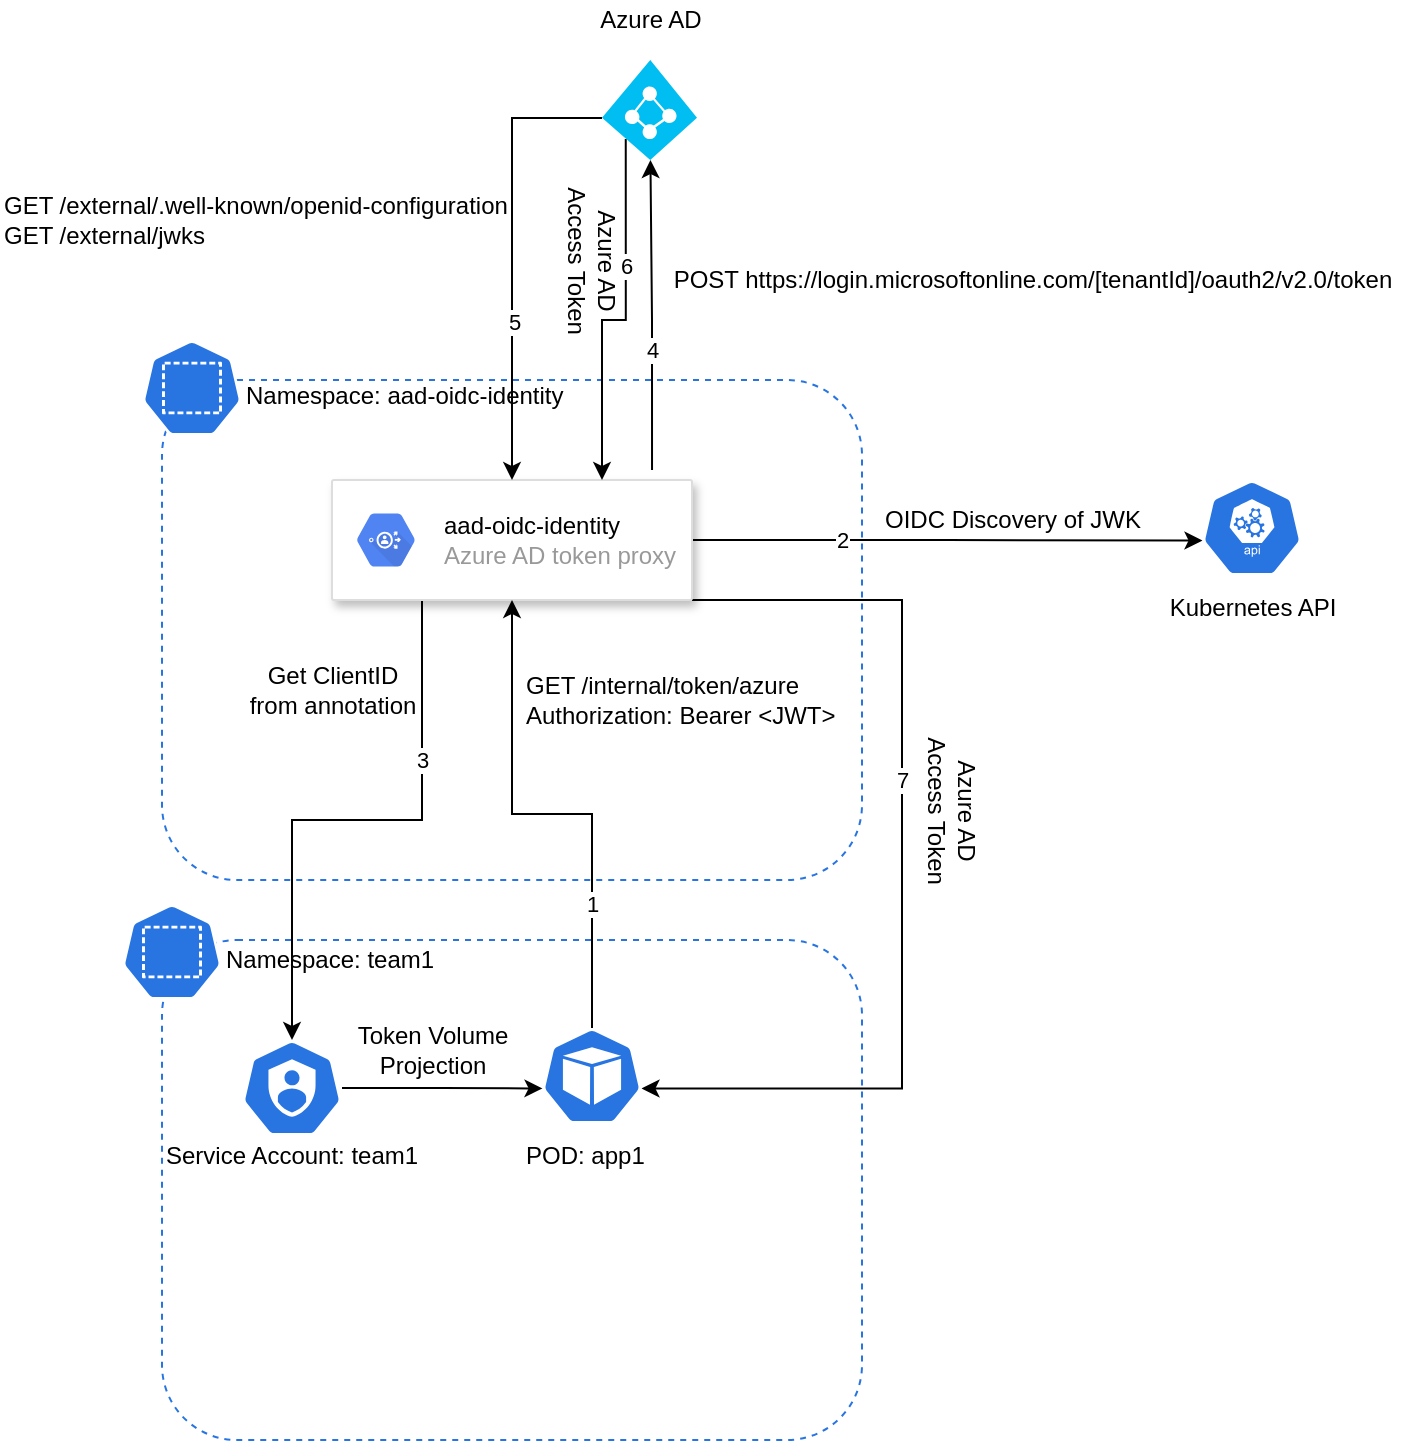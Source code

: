 <mxfile version="16.0.2" type="device"><diagram id="mFV_LmD5iC9n0PW2FUKd" name="Page-1"><mxGraphModel dx="2214" dy="1193" grid="1" gridSize="10" guides="1" tooltips="1" connect="1" arrows="1" fold="1" page="1" pageScale="1" pageWidth="850" pageHeight="1100" math="0" shadow="0"><root><mxCell id="0"/><mxCell id="1" parent="0"/><mxCell id="Wga3cwWEaYhXbd0AODQa-11" value="" style="rounded=1;whiteSpace=wrap;html=1;fillColor=none;dashed=1;strokeColor=#2875E2;" parent="1" vertex="1"><mxGeometry x="200" y="240" width="350" height="250" as="geometry"/></mxCell><mxCell id="Wga3cwWEaYhXbd0AODQa-6" value="" style="rounded=1;whiteSpace=wrap;html=1;fillColor=none;dashed=1;strokeColor=#2875E2;" parent="1" vertex="1"><mxGeometry x="200" y="520" width="350" height="250" as="geometry"/></mxCell><mxCell id="Wga3cwWEaYhXbd0AODQa-23" value="" style="edgeStyle=orthogonalEdgeStyle;rounded=0;orthogonalLoop=1;jettySize=auto;html=1;entryX=0.005;entryY=0.63;entryDx=0;entryDy=0;entryPerimeter=0;" parent="1" source="Wga3cwWEaYhXbd0AODQa-1" target="Wga3cwWEaYhXbd0AODQa-20" edge="1"><mxGeometry relative="1" as="geometry"><mxPoint x="575" y="320" as="targetPoint"/></mxGeometry></mxCell><mxCell id="Wga3cwWEaYhXbd0AODQa-29" style="edgeStyle=orthogonalEdgeStyle;rounded=0;orthogonalLoop=1;jettySize=auto;html=1;exitX=0.25;exitY=1;exitDx=0;exitDy=0;" parent="1" source="Wga3cwWEaYhXbd0AODQa-1" target="Wga3cwWEaYhXbd0AODQa-4" edge="1"><mxGeometry relative="1" as="geometry"/></mxCell><mxCell id="Wga3cwWEaYhXbd0AODQa-32" value="3" style="edgeLabel;html=1;align=center;verticalAlign=middle;resizable=0;points=[];" parent="Wga3cwWEaYhXbd0AODQa-29" vertex="1" connectable="0"><mxGeometry x="-0.228" y="2" relative="1" as="geometry"><mxPoint y="-32" as="offset"/></mxGeometry></mxCell><mxCell id="Wga3cwWEaYhXbd0AODQa-41" style="edgeStyle=orthogonalEdgeStyle;rounded=0;orthogonalLoop=1;jettySize=auto;html=1;exitX=1;exitY=1;exitDx=0;exitDy=0;entryX=0.995;entryY=0.63;entryDx=0;entryDy=0;entryPerimeter=0;" parent="1" source="Wga3cwWEaYhXbd0AODQa-1" target="Wga3cwWEaYhXbd0AODQa-3" edge="1"><mxGeometry relative="1" as="geometry"><Array as="points"><mxPoint x="570" y="350"/><mxPoint x="570" y="594"/></Array></mxGeometry></mxCell><mxCell id="Wga3cwWEaYhXbd0AODQa-42" value="7" style="edgeLabel;html=1;align=center;verticalAlign=middle;resizable=0;points=[];" parent="Wga3cwWEaYhXbd0AODQa-41" vertex="1" connectable="0"><mxGeometry x="-0.187" relative="1" as="geometry"><mxPoint as="offset"/></mxGeometry></mxCell><mxCell id="Wga3cwWEaYhXbd0AODQa-1" value="" style="strokeColor=#dddddd;shadow=1;strokeWidth=1;rounded=1;absoluteArcSize=1;arcSize=2;" parent="1" vertex="1"><mxGeometry x="285" y="290" width="180" height="60" as="geometry"/></mxCell><mxCell id="Wga3cwWEaYhXbd0AODQa-2" value="&lt;font color=&quot;#000000&quot;&gt;aad-oidc-identity&lt;/font&gt;&lt;br&gt;Azure AD token proxy" style="sketch=0;dashed=0;connectable=0;html=1;fillColor=#5184F3;strokeColor=none;shape=mxgraph.gcp2.hexIcon;prIcon=identity_aware_proxy;part=1;labelPosition=right;verticalLabelPosition=middle;align=left;verticalAlign=middle;spacingLeft=5;fontColor=#999999;fontSize=12;" parent="Wga3cwWEaYhXbd0AODQa-1" vertex="1"><mxGeometry y="0.5" width="44" height="39" relative="1" as="geometry"><mxPoint x="5" y="-19.5" as="offset"/></mxGeometry></mxCell><mxCell id="Wga3cwWEaYhXbd0AODQa-14" value="" style="edgeStyle=orthogonalEdgeStyle;rounded=0;orthogonalLoop=1;jettySize=auto;html=1;" parent="1" source="Wga3cwWEaYhXbd0AODQa-3" target="Wga3cwWEaYhXbd0AODQa-1" edge="1"><mxGeometry relative="1" as="geometry"><mxPoint x="670" y="580" as="targetPoint"/></mxGeometry></mxCell><mxCell id="Wga3cwWEaYhXbd0AODQa-31" value="1" style="edgeLabel;html=1;align=center;verticalAlign=middle;resizable=0;points=[];" parent="Wga3cwWEaYhXbd0AODQa-14" vertex="1" connectable="0"><mxGeometry x="-0.134" y="1" relative="1" as="geometry"><mxPoint x="3" y="44" as="offset"/></mxGeometry></mxCell><mxCell id="Wga3cwWEaYhXbd0AODQa-3" value="" style="sketch=0;html=1;dashed=0;whitespace=wrap;fillColor=#2875E2;strokeColor=#ffffff;points=[[0.005,0.63,0],[0.1,0.2,0],[0.9,0.2,0],[0.5,0,0],[0.995,0.63,0],[0.72,0.99,0],[0.5,1,0],[0.28,0.99,0]];shape=mxgraph.kubernetes.icon;prIcon=pod" parent="1" vertex="1"><mxGeometry x="390" y="564" width="50" height="48" as="geometry"/></mxCell><mxCell id="Wga3cwWEaYhXbd0AODQa-10" value="" style="edgeStyle=orthogonalEdgeStyle;rounded=0;orthogonalLoop=1;jettySize=auto;html=1;entryX=0.005;entryY=0.63;entryDx=0;entryDy=0;entryPerimeter=0;" parent="1" source="Wga3cwWEaYhXbd0AODQa-4" target="Wga3cwWEaYhXbd0AODQa-3" edge="1"><mxGeometry relative="1" as="geometry"/></mxCell><mxCell id="Wga3cwWEaYhXbd0AODQa-4" value="" style="sketch=0;html=1;dashed=0;whitespace=wrap;fillColor=#2875E2;strokeColor=#ffffff;points=[[0.005,0.63,0],[0.1,0.2,0],[0.9,0.2,0],[0.5,0,0],[0.995,0.63,0],[0.72,0.99,0],[0.5,1,0],[0.28,0.99,0]];shape=mxgraph.kubernetes.icon;prIcon=sa" parent="1" vertex="1"><mxGeometry x="240" y="570" width="50" height="48" as="geometry"/></mxCell><mxCell id="Wga3cwWEaYhXbd0AODQa-5" value="" style="sketch=0;html=1;dashed=0;whitespace=wrap;fillColor=#2875E2;strokeColor=#ffffff;points=[[0.005,0.63,0],[0.1,0.2,0],[0.9,0.2,0],[0.5,0,0],[0.995,0.63,0],[0.72,0.99,0],[0.5,1,0],[0.28,0.99,0]];shape=mxgraph.kubernetes.icon;prIcon=ns" parent="1" vertex="1"><mxGeometry x="180" y="502" width="50" height="48" as="geometry"/></mxCell><mxCell id="Wga3cwWEaYhXbd0AODQa-7" value="Namespace: team1" style="text;html=1;strokeColor=none;fillColor=none;align=left;verticalAlign=middle;whiteSpace=wrap;rounded=0;dashed=1;" parent="1" vertex="1"><mxGeometry x="230" y="510" width="110" height="40" as="geometry"/></mxCell><mxCell id="Wga3cwWEaYhXbd0AODQa-8" value="Service Account: team1" style="text;html=1;strokeColor=none;fillColor=none;align=left;verticalAlign=middle;whiteSpace=wrap;rounded=0;dashed=1;" parent="1" vertex="1"><mxGeometry x="200" y="608" width="130" height="40" as="geometry"/></mxCell><mxCell id="Wga3cwWEaYhXbd0AODQa-9" value="POD: app1" style="text;html=1;strokeColor=none;fillColor=none;align=left;verticalAlign=middle;whiteSpace=wrap;rounded=0;dashed=1;" parent="1" vertex="1"><mxGeometry x="380" y="608" width="70" height="40" as="geometry"/></mxCell><mxCell id="Wga3cwWEaYhXbd0AODQa-12" value="" style="sketch=0;html=1;dashed=0;whitespace=wrap;fillColor=#2875E2;strokeColor=#ffffff;points=[[0.005,0.63,0],[0.1,0.2,0],[0.9,0.2,0],[0.5,0,0],[0.995,0.63,0],[0.72,0.99,0],[0.5,1,0],[0.28,0.99,0]];shape=mxgraph.kubernetes.icon;prIcon=ns" parent="1" vertex="1"><mxGeometry x="190" y="220" width="50" height="48" as="geometry"/></mxCell><mxCell id="Wga3cwWEaYhXbd0AODQa-13" value="Namespace: aad-oidc-identity" style="text;html=1;strokeColor=none;fillColor=none;align=left;verticalAlign=middle;whiteSpace=wrap;rounded=0;dashed=1;" parent="1" vertex="1"><mxGeometry x="240" y="228" width="170" height="40" as="geometry"/></mxCell><mxCell id="Wga3cwWEaYhXbd0AODQa-15" value="GET /internal/token/azure&lt;br&gt;Authorization: Bearer &amp;lt;JWT&amp;gt;" style="text;html=1;align=left;verticalAlign=middle;resizable=0;points=[];autosize=1;strokeColor=none;fillColor=none;" parent="1" vertex="1"><mxGeometry x="380" y="385" width="170" height="30" as="geometry"/></mxCell><mxCell id="Wga3cwWEaYhXbd0AODQa-16" value="&lt;div&gt;Token Volume&lt;/div&gt;&lt;div&gt;Projection&lt;/div&gt;" style="text;html=1;align=center;verticalAlign=middle;resizable=0;points=[];autosize=1;strokeColor=none;fillColor=none;" parent="1" vertex="1"><mxGeometry x="290" y="560" width="90" height="30" as="geometry"/></mxCell><mxCell id="Wga3cwWEaYhXbd0AODQa-20" value="" style="sketch=0;html=1;dashed=0;whitespace=wrap;fillColor=#2875E2;strokeColor=#ffffff;points=[[0.005,0.63,0],[0.1,0.2,0],[0.9,0.2,0],[0.5,0,0],[0.995,0.63,0],[0.72,0.99,0],[0.5,1,0],[0.28,0.99,0]];shape=mxgraph.kubernetes.icon;prIcon=api" parent="1" vertex="1"><mxGeometry x="720" y="290" width="50" height="48" as="geometry"/></mxCell><mxCell id="Wga3cwWEaYhXbd0AODQa-21" value="Kubernetes API" style="text;html=1;align=center;verticalAlign=middle;resizable=0;points=[];autosize=1;strokeColor=none;fillColor=none;" parent="1" vertex="1"><mxGeometry x="695" y="344" width="100" height="20" as="geometry"/></mxCell><mxCell id="Wga3cwWEaYhXbd0AODQa-24" value="OIDC Discovery of JWK" style="text;html=1;align=center;verticalAlign=middle;resizable=0;points=[];autosize=1;strokeColor=none;fillColor=none;" parent="1" vertex="1"><mxGeometry x="555" y="300" width="140" height="20" as="geometry"/></mxCell><mxCell id="Wga3cwWEaYhXbd0AODQa-27" value="" style="edgeStyle=orthogonalEdgeStyle;rounded=0;orthogonalLoop=1;jettySize=auto;html=1;entryX=0.51;entryY=1;entryDx=0;entryDy=0;entryPerimeter=0;exitX=0.889;exitY=-0.083;exitDx=0;exitDy=0;exitPerimeter=0;" parent="1" source="Wga3cwWEaYhXbd0AODQa-1" target="Wga3cwWEaYhXbd0AODQa-25" edge="1"><mxGeometry relative="1" as="geometry"><mxPoint x="510" y="170" as="sourcePoint"/></mxGeometry></mxCell><mxCell id="Wga3cwWEaYhXbd0AODQa-33" value="2" style="edgeLabel;html=1;align=center;verticalAlign=middle;resizable=0;points=[];" parent="Wga3cwWEaYhXbd0AODQa-27" vertex="1" connectable="0"><mxGeometry x="-0.166" y="-2" relative="1" as="geometry"><mxPoint x="93" y="100" as="offset"/></mxGeometry></mxCell><mxCell id="Wga3cwWEaYhXbd0AODQa-36" value="4" style="edgeLabel;html=1;align=center;verticalAlign=middle;resizable=0;points=[];" parent="Wga3cwWEaYhXbd0AODQa-27" vertex="1" connectable="0"><mxGeometry x="-0.228" relative="1" as="geometry"><mxPoint as="offset"/></mxGeometry></mxCell><mxCell id="Wga3cwWEaYhXbd0AODQa-34" style="edgeStyle=orthogonalEdgeStyle;rounded=0;orthogonalLoop=1;jettySize=auto;html=1;exitX=0;exitY=0.58;exitDx=0;exitDy=0;exitPerimeter=0;" parent="1" source="Wga3cwWEaYhXbd0AODQa-25" target="Wga3cwWEaYhXbd0AODQa-1" edge="1"><mxGeometry relative="1" as="geometry"/></mxCell><mxCell id="Wga3cwWEaYhXbd0AODQa-37" value="5" style="edgeLabel;html=1;align=center;verticalAlign=middle;resizable=0;points=[];" parent="Wga3cwWEaYhXbd0AODQa-34" vertex="1" connectable="0"><mxGeometry x="0.298" y="1" relative="1" as="geometry"><mxPoint as="offset"/></mxGeometry></mxCell><mxCell id="Wga3cwWEaYhXbd0AODQa-38" style="edgeStyle=orthogonalEdgeStyle;rounded=0;orthogonalLoop=1;jettySize=auto;html=1;exitX=0.25;exitY=0.79;exitDx=0;exitDy=0;exitPerimeter=0;entryX=0.75;entryY=0;entryDx=0;entryDy=0;" parent="1" source="Wga3cwWEaYhXbd0AODQa-25" target="Wga3cwWEaYhXbd0AODQa-1" edge="1"><mxGeometry relative="1" as="geometry"/></mxCell><mxCell id="Wga3cwWEaYhXbd0AODQa-39" value="6" style="edgeLabel;html=1;align=center;verticalAlign=middle;resizable=0;points=[];" parent="Wga3cwWEaYhXbd0AODQa-38" vertex="1" connectable="0"><mxGeometry x="-0.311" relative="1" as="geometry"><mxPoint as="offset"/></mxGeometry></mxCell><mxCell id="Wga3cwWEaYhXbd0AODQa-25" value="" style="verticalLabelPosition=bottom;html=1;verticalAlign=top;align=center;strokeColor=none;fillColor=#00BEF2;shape=mxgraph.azure.azure_active_directory;dashed=1;" parent="1" vertex="1"><mxGeometry x="420" y="80" width="47.5" height="50" as="geometry"/></mxCell><mxCell id="Wga3cwWEaYhXbd0AODQa-26" value="Azure AD" style="text;html=1;align=center;verticalAlign=middle;resizable=0;points=[];autosize=1;strokeColor=none;fillColor=none;" parent="1" vertex="1"><mxGeometry x="408.75" y="50" width="70" height="20" as="geometry"/></mxCell><mxCell id="Wga3cwWEaYhXbd0AODQa-28" value="POST https://login.microsoftonline.com/[tenantId]/oauth2/v2.0/token" style="text;html=1;align=center;verticalAlign=middle;resizable=0;points=[];autosize=1;strokeColor=none;fillColor=none;" parent="1" vertex="1"><mxGeometry x="450" y="180" width="370" height="20" as="geometry"/></mxCell><mxCell id="Wga3cwWEaYhXbd0AODQa-30" value="Get ClientID&lt;br&gt;from annotation" style="text;html=1;align=center;verticalAlign=middle;resizable=0;points=[];autosize=1;strokeColor=none;fillColor=none;" parent="1" vertex="1"><mxGeometry x="235" y="380" width="100" height="30" as="geometry"/></mxCell><mxCell id="Wga3cwWEaYhXbd0AODQa-35" value="GET /external/.well-known/openid-configuration&lt;br&gt;GET /external/jwks" style="text;html=1;align=left;verticalAlign=middle;resizable=0;points=[];autosize=1;strokeColor=none;fillColor=none;" parent="1" vertex="1"><mxGeometry x="119" y="145" width="270" height="30" as="geometry"/></mxCell><mxCell id="Wga3cwWEaYhXbd0AODQa-40" value="Azure AD&lt;br&gt;Access Token" style="text;html=1;align=center;verticalAlign=middle;resizable=0;points=[];autosize=1;strokeColor=none;fillColor=none;rotation=90;" parent="1" vertex="1"><mxGeometry x="370" y="165" width="90" height="30" as="geometry"/></mxCell><mxCell id="Wga3cwWEaYhXbd0AODQa-43" value="Azure AD&lt;br&gt;Access Token" style="text;html=1;align=center;verticalAlign=middle;resizable=0;points=[];autosize=1;strokeColor=none;fillColor=none;rotation=90;" parent="1" vertex="1"><mxGeometry x="550" y="440" width="90" height="30" as="geometry"/></mxCell></root></mxGraphModel></diagram></mxfile>